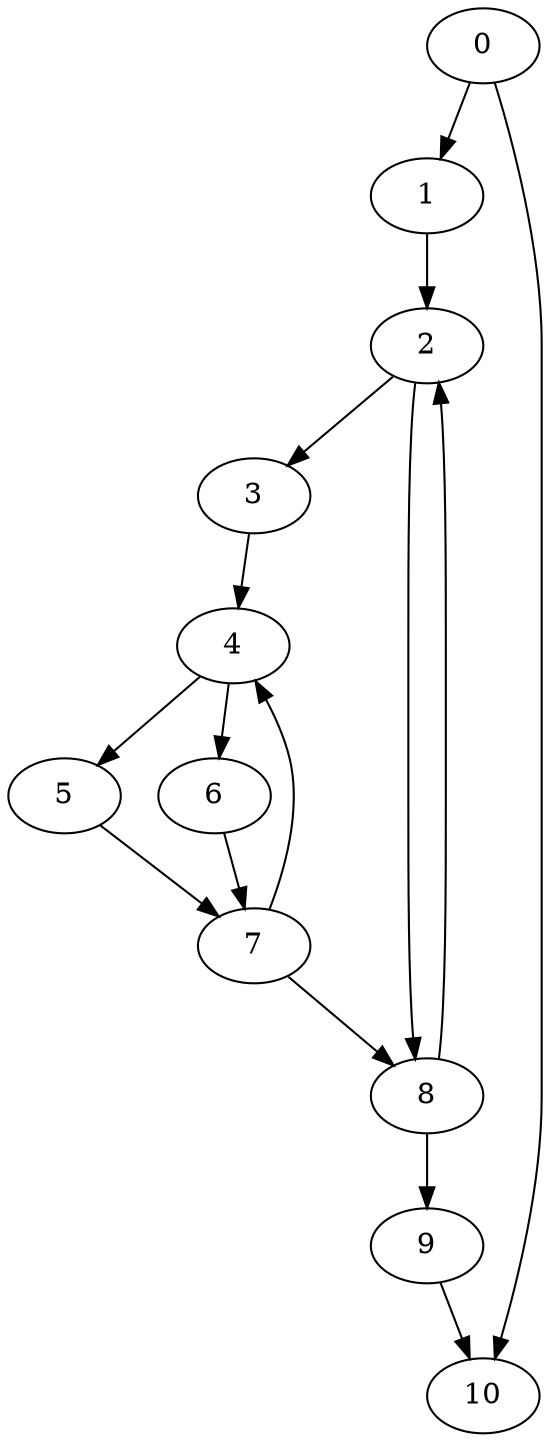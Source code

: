 digraph {
	0
	1
	2
	3
	4
	5
	6
	7
	8
	9
	10
	4 -> 5
	5 -> 7
	6 -> 7
	8 -> 9
	0 -> 10
	9 -> 10
	1 -> 2
	8 -> 2
	7 -> 4
	3 -> 4
	2 -> 3
	4 -> 6
	2 -> 8
	7 -> 8
	0 -> 1
}
